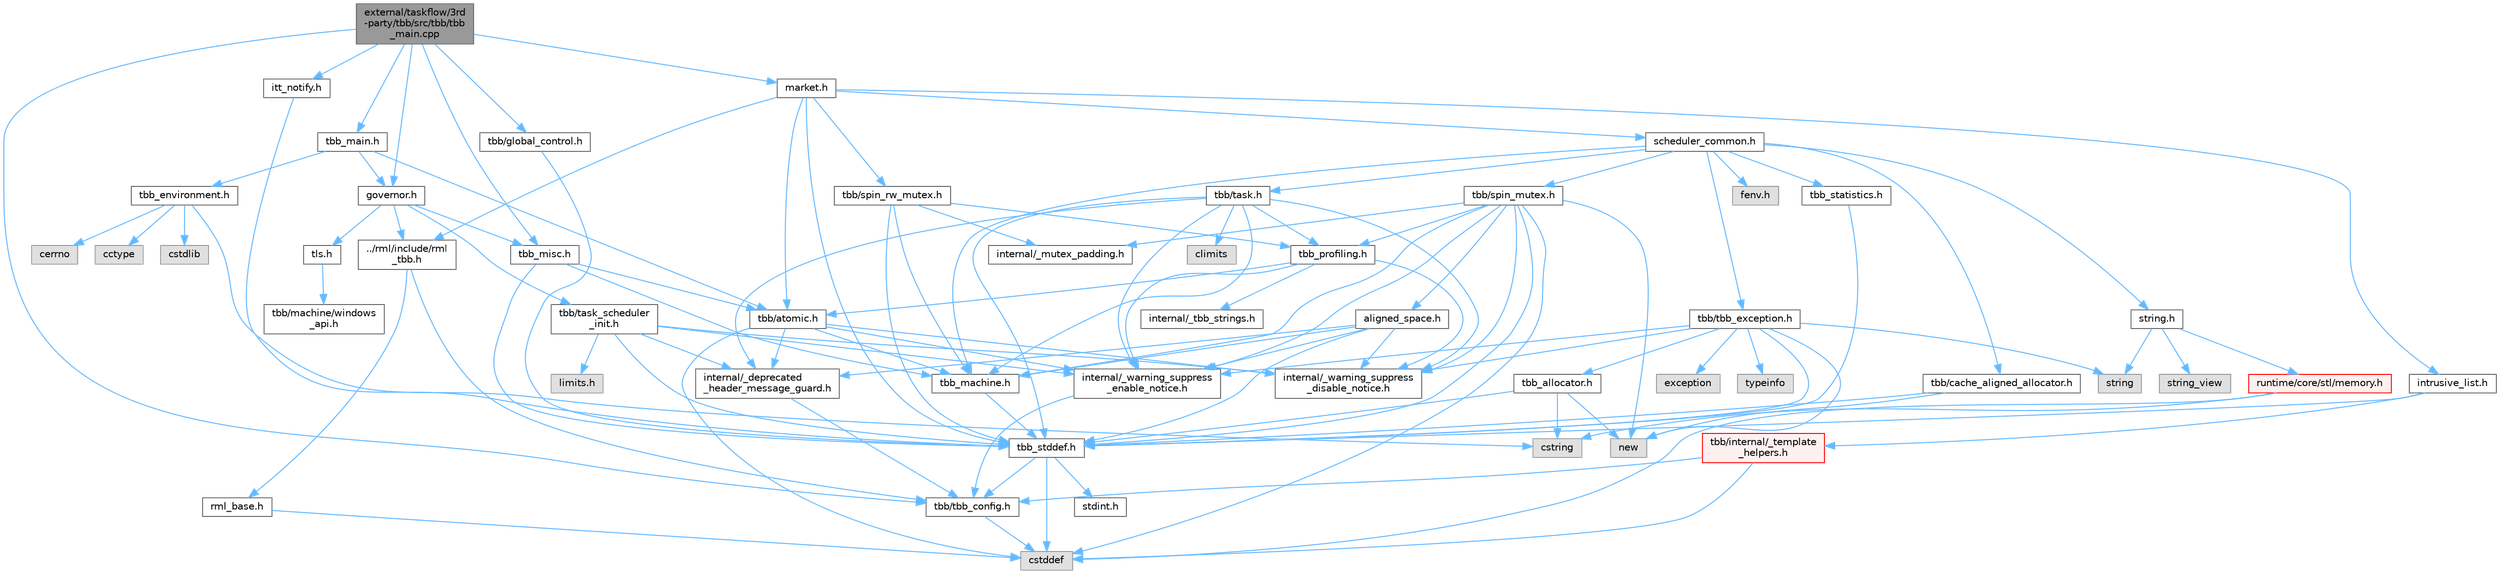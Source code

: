 digraph "external/taskflow/3rd-party/tbb/src/tbb/tbb_main.cpp"
{
 // LATEX_PDF_SIZE
  bgcolor="transparent";
  edge [fontname=Helvetica,fontsize=10,labelfontname=Helvetica,labelfontsize=10];
  node [fontname=Helvetica,fontsize=10,shape=box,height=0.2,width=0.4];
  Node1 [id="Node000001",label="external/taskflow/3rd\l-party/tbb/src/tbb/tbb\l_main.cpp",height=0.2,width=0.4,color="gray40", fillcolor="grey60", style="filled", fontcolor="black",tooltip=" "];
  Node1 -> Node2 [id="edge1_Node000001_Node000002",color="steelblue1",style="solid",tooltip=" "];
  Node2 [id="Node000002",label="tbb/tbb_config.h",height=0.2,width=0.4,color="grey40", fillcolor="white", style="filled",URL="$tbb__config_8h.html",tooltip=" "];
  Node2 -> Node3 [id="edge2_Node000002_Node000003",color="steelblue1",style="solid",tooltip=" "];
  Node3 [id="Node000003",label="cstddef",height=0.2,width=0.4,color="grey60", fillcolor="#E0E0E0", style="filled",tooltip=" "];
  Node1 -> Node4 [id="edge3_Node000001_Node000004",color="steelblue1",style="solid",tooltip=" "];
  Node4 [id="Node000004",label="tbb/global_control.h",height=0.2,width=0.4,color="grey40", fillcolor="white", style="filled",URL="$global__control_8h.html",tooltip=" "];
  Node4 -> Node5 [id="edge4_Node000004_Node000005",color="steelblue1",style="solid",tooltip=" "];
  Node5 [id="Node000005",label="tbb_stddef.h",height=0.2,width=0.4,color="grey40", fillcolor="white", style="filled",URL="$tbb__stddef_8h.html",tooltip=" "];
  Node5 -> Node2 [id="edge5_Node000005_Node000002",color="steelblue1",style="solid",tooltip=" "];
  Node5 -> Node3 [id="edge6_Node000005_Node000003",color="steelblue1",style="solid",tooltip=" "];
  Node5 -> Node6 [id="edge7_Node000005_Node000006",color="steelblue1",style="solid",tooltip=" "];
  Node6 [id="Node000006",label="stdint.h",height=0.2,width=0.4,color="grey40", fillcolor="white", style="filled",URL="$stdint_8h.html",tooltip=" "];
  Node1 -> Node7 [id="edge8_Node000001_Node000007",color="steelblue1",style="solid",tooltip=" "];
  Node7 [id="Node000007",label="tbb_main.h",height=0.2,width=0.4,color="grey40", fillcolor="white", style="filled",URL="$tbb__main_8h.html",tooltip=" "];
  Node7 -> Node8 [id="edge9_Node000007_Node000008",color="steelblue1",style="solid",tooltip=" "];
  Node8 [id="Node000008",label="tbb/atomic.h",height=0.2,width=0.4,color="grey40", fillcolor="white", style="filled",URL="$external_2taskflow_23rd-party_2tbb_2include_2tbb_2atomic_8h.html",tooltip=" "];
  Node8 -> Node9 [id="edge10_Node000008_Node000009",color="steelblue1",style="solid",tooltip=" "];
  Node9 [id="Node000009",label="internal/_deprecated\l_header_message_guard.h",height=0.2,width=0.4,color="grey40", fillcolor="white", style="filled",URL="$__deprecated__header__message__guard_8h.html",tooltip=" "];
  Node9 -> Node2 [id="edge11_Node000009_Node000002",color="steelblue1",style="solid",tooltip=" "];
  Node8 -> Node10 [id="edge12_Node000008_Node000010",color="steelblue1",style="solid",tooltip=" "];
  Node10 [id="Node000010",label="internal/_warning_suppress\l_enable_notice.h",height=0.2,width=0.4,color="grey40", fillcolor="white", style="filled",URL="$__warning__suppress__enable__notice_8h.html",tooltip=" "];
  Node10 -> Node2 [id="edge13_Node000010_Node000002",color="steelblue1",style="solid",tooltip=" "];
  Node8 -> Node3 [id="edge14_Node000008_Node000003",color="steelblue1",style="solid",tooltip=" "];
  Node8 -> Node11 [id="edge15_Node000008_Node000011",color="steelblue1",style="solid",tooltip=" "];
  Node11 [id="Node000011",label="tbb_machine.h",height=0.2,width=0.4,color="grey40", fillcolor="white", style="filled",URL="$tbb__machine_8h.html",tooltip=" "];
  Node11 -> Node5 [id="edge16_Node000011_Node000005",color="steelblue1",style="solid",tooltip=" "];
  Node8 -> Node12 [id="edge17_Node000008_Node000012",color="steelblue1",style="solid",tooltip=" "];
  Node12 [id="Node000012",label="internal/_warning_suppress\l_disable_notice.h",height=0.2,width=0.4,color="grey40", fillcolor="white", style="filled",URL="$__warning__suppress__disable__notice_8h.html",tooltip=" "];
  Node7 -> Node13 [id="edge18_Node000007_Node000013",color="steelblue1",style="solid",tooltip=" "];
  Node13 [id="Node000013",label="governor.h",height=0.2,width=0.4,color="grey40", fillcolor="white", style="filled",URL="$governor_8h.html",tooltip=" "];
  Node13 -> Node14 [id="edge19_Node000013_Node000014",color="steelblue1",style="solid",tooltip=" "];
  Node14 [id="Node000014",label="tbb/task_scheduler\l_init.h",height=0.2,width=0.4,color="grey40", fillcolor="white", style="filled",URL="$task__scheduler__init_8h.html",tooltip=" "];
  Node14 -> Node9 [id="edge20_Node000014_Node000009",color="steelblue1",style="solid",tooltip=" "];
  Node14 -> Node10 [id="edge21_Node000014_Node000010",color="steelblue1",style="solid",tooltip=" "];
  Node14 -> Node5 [id="edge22_Node000014_Node000005",color="steelblue1",style="solid",tooltip=" "];
  Node14 -> Node15 [id="edge23_Node000014_Node000015",color="steelblue1",style="solid",tooltip=" "];
  Node15 [id="Node000015",label="limits.h",height=0.2,width=0.4,color="grey60", fillcolor="#E0E0E0", style="filled",tooltip=" "];
  Node14 -> Node12 [id="edge24_Node000014_Node000012",color="steelblue1",style="solid",tooltip=" "];
  Node13 -> Node16 [id="edge25_Node000013_Node000016",color="steelblue1",style="solid",tooltip=" "];
  Node16 [id="Node000016",label="../rml/include/rml\l_tbb.h",height=0.2,width=0.4,color="grey40", fillcolor="white", style="filled",URL="$rml__tbb_8h.html",tooltip=" "];
  Node16 -> Node2 [id="edge26_Node000016_Node000002",color="steelblue1",style="solid",tooltip=" "];
  Node16 -> Node17 [id="edge27_Node000016_Node000017",color="steelblue1",style="solid",tooltip=" "];
  Node17 [id="Node000017",label="rml_base.h",height=0.2,width=0.4,color="grey40", fillcolor="white", style="filled",URL="$rml__base_8h.html",tooltip=" "];
  Node17 -> Node3 [id="edge28_Node000017_Node000003",color="steelblue1",style="solid",tooltip=" "];
  Node13 -> Node18 [id="edge29_Node000013_Node000018",color="steelblue1",style="solid",tooltip=" "];
  Node18 [id="Node000018",label="tbb_misc.h",height=0.2,width=0.4,color="grey40", fillcolor="white", style="filled",URL="$tbb__misc_8h.html",tooltip=" "];
  Node18 -> Node5 [id="edge30_Node000018_Node000005",color="steelblue1",style="solid",tooltip=" "];
  Node18 -> Node11 [id="edge31_Node000018_Node000011",color="steelblue1",style="solid",tooltip=" "];
  Node18 -> Node8 [id="edge32_Node000018_Node000008",color="steelblue1",style="solid",tooltip=" "];
  Node13 -> Node19 [id="edge33_Node000013_Node000019",color="steelblue1",style="solid",tooltip=" "];
  Node19 [id="Node000019",label="tls.h",height=0.2,width=0.4,color="grey40", fillcolor="white", style="filled",URL="$tls_8h.html",tooltip=" "];
  Node19 -> Node20 [id="edge34_Node000019_Node000020",color="steelblue1",style="solid",tooltip=" "];
  Node20 [id="Node000020",label="tbb/machine/windows\l_api.h",height=0.2,width=0.4,color="grey40", fillcolor="white", style="filled",URL="$windows__api_8h.html",tooltip=" "];
  Node7 -> Node21 [id="edge35_Node000007_Node000021",color="steelblue1",style="solid",tooltip=" "];
  Node21 [id="Node000021",label="tbb_environment.h",height=0.2,width=0.4,color="grey40", fillcolor="white", style="filled",URL="$tbb__environment_8h.html",tooltip=" "];
  Node21 -> Node22 [id="edge36_Node000021_Node000022",color="steelblue1",style="solid",tooltip=" "];
  Node22 [id="Node000022",label="cstdlib",height=0.2,width=0.4,color="grey60", fillcolor="#E0E0E0", style="filled",tooltip=" "];
  Node21 -> Node23 [id="edge37_Node000021_Node000023",color="steelblue1",style="solid",tooltip=" "];
  Node23 [id="Node000023",label="cstring",height=0.2,width=0.4,color="grey60", fillcolor="#E0E0E0", style="filled",tooltip=" "];
  Node21 -> Node24 [id="edge38_Node000021_Node000024",color="steelblue1",style="solid",tooltip=" "];
  Node24 [id="Node000024",label="cerrno",height=0.2,width=0.4,color="grey60", fillcolor="#E0E0E0", style="filled",tooltip=" "];
  Node21 -> Node25 [id="edge39_Node000021_Node000025",color="steelblue1",style="solid",tooltip=" "];
  Node25 [id="Node000025",label="cctype",height=0.2,width=0.4,color="grey60", fillcolor="#E0E0E0", style="filled",tooltip=" "];
  Node1 -> Node13 [id="edge40_Node000001_Node000013",color="steelblue1",style="solid",tooltip=" "];
  Node1 -> Node26 [id="edge41_Node000001_Node000026",color="steelblue1",style="solid",tooltip=" "];
  Node26 [id="Node000026",label="market.h",height=0.2,width=0.4,color="grey40", fillcolor="white", style="filled",URL="$market_8h.html",tooltip=" "];
  Node26 -> Node5 [id="edge42_Node000026_Node000005",color="steelblue1",style="solid",tooltip=" "];
  Node26 -> Node27 [id="edge43_Node000026_Node000027",color="steelblue1",style="solid",tooltip=" "];
  Node27 [id="Node000027",label="scheduler_common.h",height=0.2,width=0.4,color="grey40", fillcolor="white", style="filled",URL="$scheduler__common_8h.html",tooltip=" "];
  Node27 -> Node11 [id="edge44_Node000027_Node000011",color="steelblue1",style="solid",tooltip=" "];
  Node27 -> Node28 [id="edge45_Node000027_Node000028",color="steelblue1",style="solid",tooltip=" "];
  Node28 [id="Node000028",label="tbb/cache_aligned_allocator.h",height=0.2,width=0.4,color="grey40", fillcolor="white", style="filled",URL="$cache__aligned__allocator_8h.html",tooltip=" "];
  Node28 -> Node29 [id="edge46_Node000028_Node000029",color="steelblue1",style="solid",tooltip=" "];
  Node29 [id="Node000029",label="new",height=0.2,width=0.4,color="grey60", fillcolor="#E0E0E0", style="filled",tooltip=" "];
  Node28 -> Node5 [id="edge47_Node000028_Node000005",color="steelblue1",style="solid",tooltip=" "];
  Node27 -> Node30 [id="edge48_Node000027_Node000030",color="steelblue1",style="solid",tooltip=" "];
  Node30 [id="Node000030",label="string.h",height=0.2,width=0.4,color="grey40", fillcolor="white", style="filled",URL="$string_8h.html",tooltip=" "];
  Node30 -> Node31 [id="edge49_Node000030_Node000031",color="steelblue1",style="solid",tooltip=" "];
  Node31 [id="Node000031",label="string",height=0.2,width=0.4,color="grey60", fillcolor="#E0E0E0", style="filled",tooltip=" "];
  Node30 -> Node32 [id="edge50_Node000030_Node000032",color="steelblue1",style="solid",tooltip=" "];
  Node32 [id="Node000032",label="string_view",height=0.2,width=0.4,color="grey60", fillcolor="#E0E0E0", style="filled",tooltip=" "];
  Node30 -> Node33 [id="edge51_Node000030_Node000033",color="steelblue1",style="solid",tooltip=" "];
  Node33 [id="Node000033",label="runtime/core/stl/memory.h",height=0.2,width=0.4,color="red", fillcolor="#FFF0F0", style="filled",URL="$runtime_2core_2stl_2memory_8h.html",tooltip=" "];
  Node33 -> Node3 [id="edge52_Node000033_Node000003",color="steelblue1",style="solid",tooltip=" "];
  Node33 -> Node23 [id="edge53_Node000033_Node000023",color="steelblue1",style="solid",tooltip=" "];
  Node27 -> Node175 [id="edge54_Node000027_Node000175",color="steelblue1",style="solid",tooltip=" "];
  Node175 [id="Node000175",label="tbb_statistics.h",height=0.2,width=0.4,color="grey40", fillcolor="white", style="filled",URL="$tbb__statistics_8h.html",tooltip=" "];
  Node175 -> Node5 [id="edge55_Node000175_Node000005",color="steelblue1",style="solid",tooltip=" "];
  Node27 -> Node176 [id="edge56_Node000027_Node000176",color="steelblue1",style="solid",tooltip=" "];
  Node176 [id="Node000176",label="tbb/task.h",height=0.2,width=0.4,color="grey40", fillcolor="white", style="filled",URL="$task_8h.html",tooltip=" "];
  Node176 -> Node9 [id="edge57_Node000176_Node000009",color="steelblue1",style="solid",tooltip=" "];
  Node176 -> Node10 [id="edge58_Node000176_Node000010",color="steelblue1",style="solid",tooltip=" "];
  Node176 -> Node5 [id="edge59_Node000176_Node000005",color="steelblue1",style="solid",tooltip=" "];
  Node176 -> Node11 [id="edge60_Node000176_Node000011",color="steelblue1",style="solid",tooltip=" "];
  Node176 -> Node177 [id="edge61_Node000176_Node000177",color="steelblue1",style="solid",tooltip=" "];
  Node177 [id="Node000177",label="tbb_profiling.h",height=0.2,width=0.4,color="grey40", fillcolor="white", style="filled",URL="$tbb__profiling_8h.html",tooltip=" "];
  Node177 -> Node10 [id="edge62_Node000177_Node000010",color="steelblue1",style="solid",tooltip=" "];
  Node177 -> Node178 [id="edge63_Node000177_Node000178",color="steelblue1",style="solid",tooltip=" "];
  Node178 [id="Node000178",label="internal/_tbb_strings.h",height=0.2,width=0.4,color="grey40", fillcolor="white", style="filled",URL="$__tbb__strings_8h.html",tooltip=" "];
  Node177 -> Node8 [id="edge64_Node000177_Node000008",color="steelblue1",style="solid",tooltip=" "];
  Node177 -> Node12 [id="edge65_Node000177_Node000012",color="steelblue1",style="solid",tooltip=" "];
  Node176 -> Node179 [id="edge66_Node000176_Node000179",color="steelblue1",style="solid",tooltip=" "];
  Node179 [id="Node000179",label="climits",height=0.2,width=0.4,color="grey60", fillcolor="#E0E0E0", style="filled",tooltip=" "];
  Node176 -> Node12 [id="edge67_Node000176_Node000012",color="steelblue1",style="solid",tooltip=" "];
  Node27 -> Node180 [id="edge68_Node000027_Node000180",color="steelblue1",style="solid",tooltip=" "];
  Node180 [id="Node000180",label="tbb/tbb_exception.h",height=0.2,width=0.4,color="grey40", fillcolor="white", style="filled",URL="$tbb__exception_8h.html",tooltip=" "];
  Node180 -> Node10 [id="edge69_Node000180_Node000010",color="steelblue1",style="solid",tooltip=" "];
  Node180 -> Node5 [id="edge70_Node000180_Node000005",color="steelblue1",style="solid",tooltip=" "];
  Node180 -> Node181 [id="edge71_Node000180_Node000181",color="steelblue1",style="solid",tooltip=" "];
  Node181 [id="Node000181",label="exception",height=0.2,width=0.4,color="grey60", fillcolor="#E0E0E0", style="filled",tooltip=" "];
  Node180 -> Node29 [id="edge72_Node000180_Node000029",color="steelblue1",style="solid",tooltip=" "];
  Node180 -> Node31 [id="edge73_Node000180_Node000031",color="steelblue1",style="solid",tooltip=" "];
  Node180 -> Node182 [id="edge74_Node000180_Node000182",color="steelblue1",style="solid",tooltip=" "];
  Node182 [id="Node000182",label="tbb_allocator.h",height=0.2,width=0.4,color="grey40", fillcolor="white", style="filled",URL="$tbb__allocator_8h.html",tooltip=" "];
  Node182 -> Node5 [id="edge75_Node000182_Node000005",color="steelblue1",style="solid",tooltip=" "];
  Node182 -> Node29 [id="edge76_Node000182_Node000029",color="steelblue1",style="solid",tooltip=" "];
  Node182 -> Node23 [id="edge77_Node000182_Node000023",color="steelblue1",style="solid",tooltip=" "];
  Node180 -> Node183 [id="edge78_Node000180_Node000183",color="steelblue1",style="solid",tooltip=" "];
  Node183 [id="Node000183",label="typeinfo",height=0.2,width=0.4,color="grey60", fillcolor="#E0E0E0", style="filled",tooltip=" "];
  Node180 -> Node12 [id="edge79_Node000180_Node000012",color="steelblue1",style="solid",tooltip=" "];
  Node27 -> Node184 [id="edge80_Node000027_Node000184",color="steelblue1",style="solid",tooltip=" "];
  Node184 [id="Node000184",label="tbb/spin_mutex.h",height=0.2,width=0.4,color="grey40", fillcolor="white", style="filled",URL="$external_2taskflow_23rd-party_2tbb_2include_2tbb_2spin__mutex_8h.html",tooltip=" "];
  Node184 -> Node10 [id="edge81_Node000184_Node000010",color="steelblue1",style="solid",tooltip=" "];
  Node184 -> Node3 [id="edge82_Node000184_Node000003",color="steelblue1",style="solid",tooltip=" "];
  Node184 -> Node29 [id="edge83_Node000184_Node000029",color="steelblue1",style="solid",tooltip=" "];
  Node184 -> Node185 [id="edge84_Node000184_Node000185",color="steelblue1",style="solid",tooltip=" "];
  Node185 [id="Node000185",label="aligned_space.h",height=0.2,width=0.4,color="grey40", fillcolor="white", style="filled",URL="$aligned__space_8h.html",tooltip=" "];
  Node185 -> Node9 [id="edge85_Node000185_Node000009",color="steelblue1",style="solid",tooltip=" "];
  Node185 -> Node10 [id="edge86_Node000185_Node000010",color="steelblue1",style="solid",tooltip=" "];
  Node185 -> Node5 [id="edge87_Node000185_Node000005",color="steelblue1",style="solid",tooltip=" "];
  Node185 -> Node11 [id="edge88_Node000185_Node000011",color="steelblue1",style="solid",tooltip=" "];
  Node185 -> Node12 [id="edge89_Node000185_Node000012",color="steelblue1",style="solid",tooltip=" "];
  Node184 -> Node5 [id="edge90_Node000184_Node000005",color="steelblue1",style="solid",tooltip=" "];
  Node184 -> Node11 [id="edge91_Node000184_Node000011",color="steelblue1",style="solid",tooltip=" "];
  Node184 -> Node177 [id="edge92_Node000184_Node000177",color="steelblue1",style="solid",tooltip=" "];
  Node184 -> Node186 [id="edge93_Node000184_Node000186",color="steelblue1",style="solid",tooltip=" "];
  Node186 [id="Node000186",label="internal/_mutex_padding.h",height=0.2,width=0.4,color="grey40", fillcolor="white", style="filled",URL="$__mutex__padding_8h.html",tooltip=" "];
  Node184 -> Node12 [id="edge94_Node000184_Node000012",color="steelblue1",style="solid",tooltip=" "];
  Node27 -> Node187 [id="edge95_Node000027_Node000187",color="steelblue1",style="solid",tooltip=" "];
  Node187 [id="Node000187",label="fenv.h",height=0.2,width=0.4,color="grey60", fillcolor="#E0E0E0", style="filled",tooltip=" "];
  Node26 -> Node8 [id="edge96_Node000026_Node000008",color="steelblue1",style="solid",tooltip=" "];
  Node26 -> Node188 [id="edge97_Node000026_Node000188",color="steelblue1",style="solid",tooltip=" "];
  Node188 [id="Node000188",label="tbb/spin_rw_mutex.h",height=0.2,width=0.4,color="grey40", fillcolor="white", style="filled",URL="$spin__rw__mutex_8h.html",tooltip=" "];
  Node188 -> Node5 [id="edge98_Node000188_Node000005",color="steelblue1",style="solid",tooltip=" "];
  Node188 -> Node11 [id="edge99_Node000188_Node000011",color="steelblue1",style="solid",tooltip=" "];
  Node188 -> Node177 [id="edge100_Node000188_Node000177",color="steelblue1",style="solid",tooltip=" "];
  Node188 -> Node186 [id="edge101_Node000188_Node000186",color="steelblue1",style="solid",tooltip=" "];
  Node26 -> Node16 [id="edge102_Node000026_Node000016",color="steelblue1",style="solid",tooltip=" "];
  Node26 -> Node189 [id="edge103_Node000026_Node000189",color="steelblue1",style="solid",tooltip=" "];
  Node189 [id="Node000189",label="intrusive_list.h",height=0.2,width=0.4,color="grey40", fillcolor="white", style="filled",URL="$external_2taskflow_23rd-party_2tbb_2src_2tbb_2intrusive__list_8h.html",tooltip=" "];
  Node189 -> Node5 [id="edge104_Node000189_Node000005",color="steelblue1",style="solid",tooltip=" "];
  Node189 -> Node190 [id="edge105_Node000189_Node000190",color="steelblue1",style="solid",tooltip=" "];
  Node190 [id="Node000190",label="tbb/internal/_template\l_helpers.h",height=0.2,width=0.4,color="red", fillcolor="#FFF0F0", style="filled",URL="$__template__helpers_8h.html",tooltip=" "];
  Node190 -> Node3 [id="edge106_Node000190_Node000003",color="steelblue1",style="solid",tooltip=" "];
  Node190 -> Node2 [id="edge107_Node000190_Node000002",color="steelblue1",style="solid",tooltip=" "];
  Node1 -> Node18 [id="edge108_Node000001_Node000018",color="steelblue1",style="solid",tooltip=" "];
  Node1 -> Node191 [id="edge109_Node000001_Node000191",color="steelblue1",style="solid",tooltip=" "];
  Node191 [id="Node000191",label="itt_notify.h",height=0.2,width=0.4,color="grey40", fillcolor="white", style="filled",URL="$itt__notify_8h.html",tooltip=" "];
  Node191 -> Node5 [id="edge110_Node000191_Node000005",color="steelblue1",style="solid",tooltip=" "];
}
